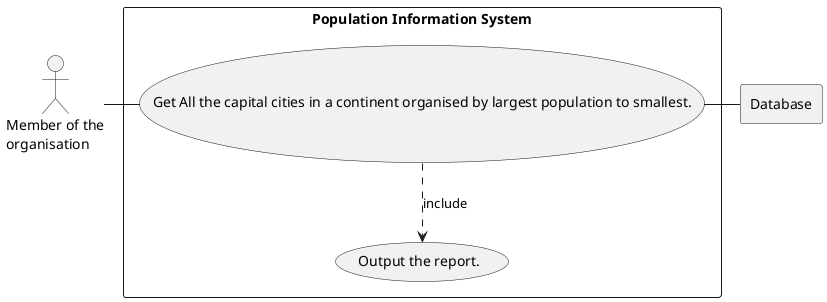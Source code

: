 @startuml

actor Member as "Member of the
organisation"

rectangle Database

rectangle "Population Information System" {
    usecase UC17 as "Get All the capital cities in a continent organised by largest population to smallest."

    usecase UCa as "Output the report."

    Member - UC17
    UC17 ..> UCa : include
    UC17 - Database
}

@enduml